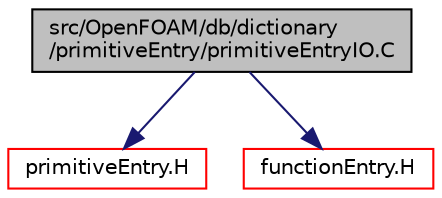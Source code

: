 digraph "src/OpenFOAM/db/dictionary/primitiveEntry/primitiveEntryIO.C"
{
  bgcolor="transparent";
  edge [fontname="Helvetica",fontsize="10",labelfontname="Helvetica",labelfontsize="10"];
  node [fontname="Helvetica",fontsize="10",shape=record];
  Node1 [label="src/OpenFOAM/db/dictionary\l/primitiveEntry/primitiveEntryIO.C",height=0.2,width=0.4,color="black", fillcolor="grey75", style="filled", fontcolor="black"];
  Node1 -> Node2 [color="midnightblue",fontsize="10",style="solid",fontname="Helvetica"];
  Node2 [label="primitiveEntry.H",height=0.2,width=0.4,color="red",URL="$a07710.html"];
  Node1 -> Node3 [color="midnightblue",fontsize="10",style="solid",fontname="Helvetica"];
  Node3 [label="functionEntry.H",height=0.2,width=0.4,color="red",URL="$a07698.html"];
}
